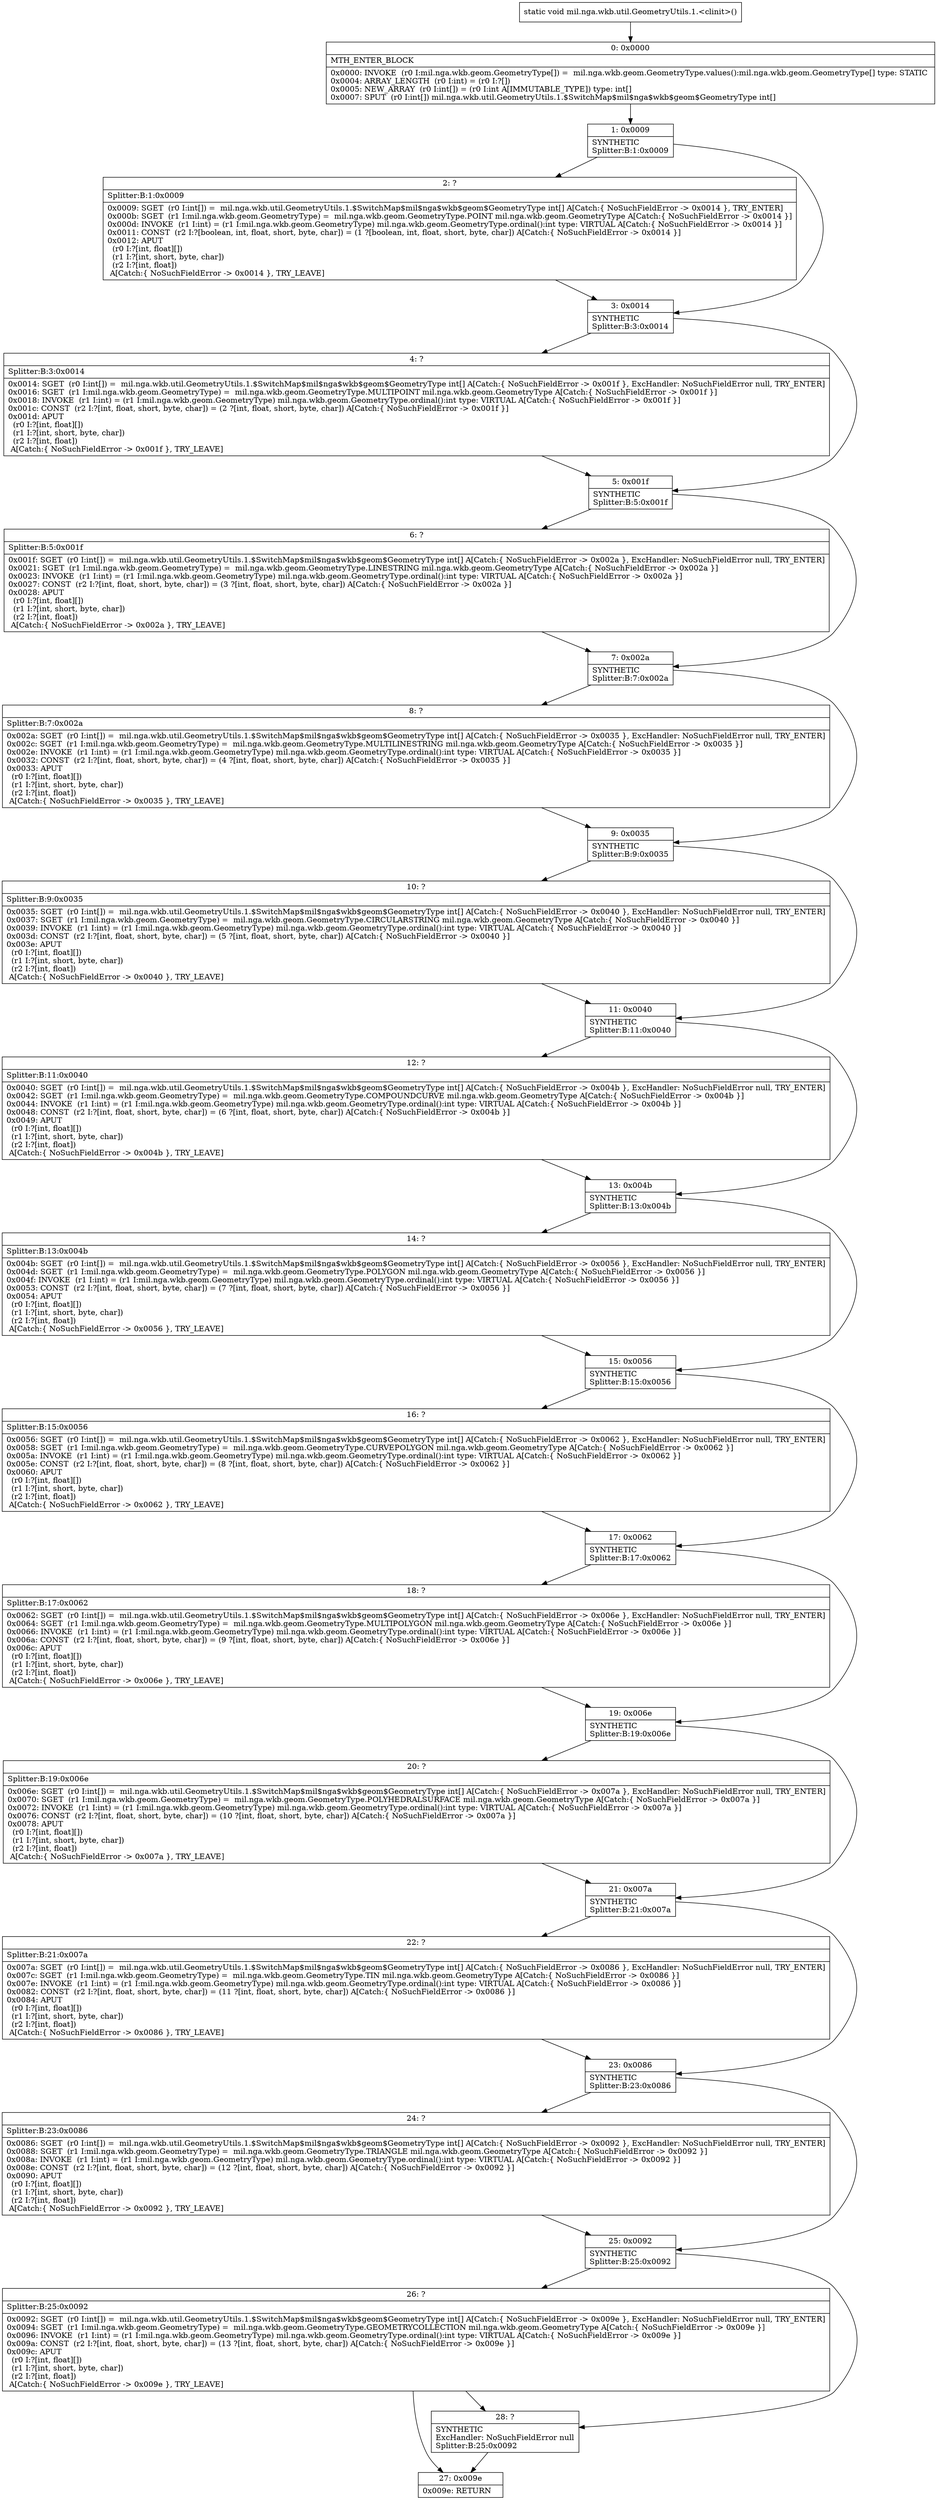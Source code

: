 digraph "CFG formil.nga.wkb.util.GeometryUtils.1.\<clinit\>()V" {
Node_0 [shape=record,label="{0\:\ 0x0000|MTH_ENTER_BLOCK\l|0x0000: INVOKE  (r0 I:mil.nga.wkb.geom.GeometryType[]) =  mil.nga.wkb.geom.GeometryType.values():mil.nga.wkb.geom.GeometryType[] type: STATIC \l0x0004: ARRAY_LENGTH  (r0 I:int) = (r0 I:?[]) \l0x0005: NEW_ARRAY  (r0 I:int[]) = (r0 I:int A[IMMUTABLE_TYPE]) type: int[] \l0x0007: SPUT  (r0 I:int[]) mil.nga.wkb.util.GeometryUtils.1.$SwitchMap$mil$nga$wkb$geom$GeometryType int[] \l}"];
Node_1 [shape=record,label="{1\:\ 0x0009|SYNTHETIC\lSplitter:B:1:0x0009\l}"];
Node_2 [shape=record,label="{2\:\ ?|Splitter:B:1:0x0009\l|0x0009: SGET  (r0 I:int[]) =  mil.nga.wkb.util.GeometryUtils.1.$SwitchMap$mil$nga$wkb$geom$GeometryType int[] A[Catch:\{ NoSuchFieldError \-\> 0x0014 \}, TRY_ENTER]\l0x000b: SGET  (r1 I:mil.nga.wkb.geom.GeometryType) =  mil.nga.wkb.geom.GeometryType.POINT mil.nga.wkb.geom.GeometryType A[Catch:\{ NoSuchFieldError \-\> 0x0014 \}]\l0x000d: INVOKE  (r1 I:int) = (r1 I:mil.nga.wkb.geom.GeometryType) mil.nga.wkb.geom.GeometryType.ordinal():int type: VIRTUAL A[Catch:\{ NoSuchFieldError \-\> 0x0014 \}]\l0x0011: CONST  (r2 I:?[boolean, int, float, short, byte, char]) = (1 ?[boolean, int, float, short, byte, char]) A[Catch:\{ NoSuchFieldError \-\> 0x0014 \}]\l0x0012: APUT  \l  (r0 I:?[int, float][])\l  (r1 I:?[int, short, byte, char])\l  (r2 I:?[int, float])\l A[Catch:\{ NoSuchFieldError \-\> 0x0014 \}, TRY_LEAVE]\l}"];
Node_3 [shape=record,label="{3\:\ 0x0014|SYNTHETIC\lSplitter:B:3:0x0014\l}"];
Node_4 [shape=record,label="{4\:\ ?|Splitter:B:3:0x0014\l|0x0014: SGET  (r0 I:int[]) =  mil.nga.wkb.util.GeometryUtils.1.$SwitchMap$mil$nga$wkb$geom$GeometryType int[] A[Catch:\{ NoSuchFieldError \-\> 0x001f \}, ExcHandler: NoSuchFieldError null, TRY_ENTER]\l0x0016: SGET  (r1 I:mil.nga.wkb.geom.GeometryType) =  mil.nga.wkb.geom.GeometryType.MULTIPOINT mil.nga.wkb.geom.GeometryType A[Catch:\{ NoSuchFieldError \-\> 0x001f \}]\l0x0018: INVOKE  (r1 I:int) = (r1 I:mil.nga.wkb.geom.GeometryType) mil.nga.wkb.geom.GeometryType.ordinal():int type: VIRTUAL A[Catch:\{ NoSuchFieldError \-\> 0x001f \}]\l0x001c: CONST  (r2 I:?[int, float, short, byte, char]) = (2 ?[int, float, short, byte, char]) A[Catch:\{ NoSuchFieldError \-\> 0x001f \}]\l0x001d: APUT  \l  (r0 I:?[int, float][])\l  (r1 I:?[int, short, byte, char])\l  (r2 I:?[int, float])\l A[Catch:\{ NoSuchFieldError \-\> 0x001f \}, TRY_LEAVE]\l}"];
Node_5 [shape=record,label="{5\:\ 0x001f|SYNTHETIC\lSplitter:B:5:0x001f\l}"];
Node_6 [shape=record,label="{6\:\ ?|Splitter:B:5:0x001f\l|0x001f: SGET  (r0 I:int[]) =  mil.nga.wkb.util.GeometryUtils.1.$SwitchMap$mil$nga$wkb$geom$GeometryType int[] A[Catch:\{ NoSuchFieldError \-\> 0x002a \}, ExcHandler: NoSuchFieldError null, TRY_ENTER]\l0x0021: SGET  (r1 I:mil.nga.wkb.geom.GeometryType) =  mil.nga.wkb.geom.GeometryType.LINESTRING mil.nga.wkb.geom.GeometryType A[Catch:\{ NoSuchFieldError \-\> 0x002a \}]\l0x0023: INVOKE  (r1 I:int) = (r1 I:mil.nga.wkb.geom.GeometryType) mil.nga.wkb.geom.GeometryType.ordinal():int type: VIRTUAL A[Catch:\{ NoSuchFieldError \-\> 0x002a \}]\l0x0027: CONST  (r2 I:?[int, float, short, byte, char]) = (3 ?[int, float, short, byte, char]) A[Catch:\{ NoSuchFieldError \-\> 0x002a \}]\l0x0028: APUT  \l  (r0 I:?[int, float][])\l  (r1 I:?[int, short, byte, char])\l  (r2 I:?[int, float])\l A[Catch:\{ NoSuchFieldError \-\> 0x002a \}, TRY_LEAVE]\l}"];
Node_7 [shape=record,label="{7\:\ 0x002a|SYNTHETIC\lSplitter:B:7:0x002a\l}"];
Node_8 [shape=record,label="{8\:\ ?|Splitter:B:7:0x002a\l|0x002a: SGET  (r0 I:int[]) =  mil.nga.wkb.util.GeometryUtils.1.$SwitchMap$mil$nga$wkb$geom$GeometryType int[] A[Catch:\{ NoSuchFieldError \-\> 0x0035 \}, ExcHandler: NoSuchFieldError null, TRY_ENTER]\l0x002c: SGET  (r1 I:mil.nga.wkb.geom.GeometryType) =  mil.nga.wkb.geom.GeometryType.MULTILINESTRING mil.nga.wkb.geom.GeometryType A[Catch:\{ NoSuchFieldError \-\> 0x0035 \}]\l0x002e: INVOKE  (r1 I:int) = (r1 I:mil.nga.wkb.geom.GeometryType) mil.nga.wkb.geom.GeometryType.ordinal():int type: VIRTUAL A[Catch:\{ NoSuchFieldError \-\> 0x0035 \}]\l0x0032: CONST  (r2 I:?[int, float, short, byte, char]) = (4 ?[int, float, short, byte, char]) A[Catch:\{ NoSuchFieldError \-\> 0x0035 \}]\l0x0033: APUT  \l  (r0 I:?[int, float][])\l  (r1 I:?[int, short, byte, char])\l  (r2 I:?[int, float])\l A[Catch:\{ NoSuchFieldError \-\> 0x0035 \}, TRY_LEAVE]\l}"];
Node_9 [shape=record,label="{9\:\ 0x0035|SYNTHETIC\lSplitter:B:9:0x0035\l}"];
Node_10 [shape=record,label="{10\:\ ?|Splitter:B:9:0x0035\l|0x0035: SGET  (r0 I:int[]) =  mil.nga.wkb.util.GeometryUtils.1.$SwitchMap$mil$nga$wkb$geom$GeometryType int[] A[Catch:\{ NoSuchFieldError \-\> 0x0040 \}, ExcHandler: NoSuchFieldError null, TRY_ENTER]\l0x0037: SGET  (r1 I:mil.nga.wkb.geom.GeometryType) =  mil.nga.wkb.geom.GeometryType.CIRCULARSTRING mil.nga.wkb.geom.GeometryType A[Catch:\{ NoSuchFieldError \-\> 0x0040 \}]\l0x0039: INVOKE  (r1 I:int) = (r1 I:mil.nga.wkb.geom.GeometryType) mil.nga.wkb.geom.GeometryType.ordinal():int type: VIRTUAL A[Catch:\{ NoSuchFieldError \-\> 0x0040 \}]\l0x003d: CONST  (r2 I:?[int, float, short, byte, char]) = (5 ?[int, float, short, byte, char]) A[Catch:\{ NoSuchFieldError \-\> 0x0040 \}]\l0x003e: APUT  \l  (r0 I:?[int, float][])\l  (r1 I:?[int, short, byte, char])\l  (r2 I:?[int, float])\l A[Catch:\{ NoSuchFieldError \-\> 0x0040 \}, TRY_LEAVE]\l}"];
Node_11 [shape=record,label="{11\:\ 0x0040|SYNTHETIC\lSplitter:B:11:0x0040\l}"];
Node_12 [shape=record,label="{12\:\ ?|Splitter:B:11:0x0040\l|0x0040: SGET  (r0 I:int[]) =  mil.nga.wkb.util.GeometryUtils.1.$SwitchMap$mil$nga$wkb$geom$GeometryType int[] A[Catch:\{ NoSuchFieldError \-\> 0x004b \}, ExcHandler: NoSuchFieldError null, TRY_ENTER]\l0x0042: SGET  (r1 I:mil.nga.wkb.geom.GeometryType) =  mil.nga.wkb.geom.GeometryType.COMPOUNDCURVE mil.nga.wkb.geom.GeometryType A[Catch:\{ NoSuchFieldError \-\> 0x004b \}]\l0x0044: INVOKE  (r1 I:int) = (r1 I:mil.nga.wkb.geom.GeometryType) mil.nga.wkb.geom.GeometryType.ordinal():int type: VIRTUAL A[Catch:\{ NoSuchFieldError \-\> 0x004b \}]\l0x0048: CONST  (r2 I:?[int, float, short, byte, char]) = (6 ?[int, float, short, byte, char]) A[Catch:\{ NoSuchFieldError \-\> 0x004b \}]\l0x0049: APUT  \l  (r0 I:?[int, float][])\l  (r1 I:?[int, short, byte, char])\l  (r2 I:?[int, float])\l A[Catch:\{ NoSuchFieldError \-\> 0x004b \}, TRY_LEAVE]\l}"];
Node_13 [shape=record,label="{13\:\ 0x004b|SYNTHETIC\lSplitter:B:13:0x004b\l}"];
Node_14 [shape=record,label="{14\:\ ?|Splitter:B:13:0x004b\l|0x004b: SGET  (r0 I:int[]) =  mil.nga.wkb.util.GeometryUtils.1.$SwitchMap$mil$nga$wkb$geom$GeometryType int[] A[Catch:\{ NoSuchFieldError \-\> 0x0056 \}, ExcHandler: NoSuchFieldError null, TRY_ENTER]\l0x004d: SGET  (r1 I:mil.nga.wkb.geom.GeometryType) =  mil.nga.wkb.geom.GeometryType.POLYGON mil.nga.wkb.geom.GeometryType A[Catch:\{ NoSuchFieldError \-\> 0x0056 \}]\l0x004f: INVOKE  (r1 I:int) = (r1 I:mil.nga.wkb.geom.GeometryType) mil.nga.wkb.geom.GeometryType.ordinal():int type: VIRTUAL A[Catch:\{ NoSuchFieldError \-\> 0x0056 \}]\l0x0053: CONST  (r2 I:?[int, float, short, byte, char]) = (7 ?[int, float, short, byte, char]) A[Catch:\{ NoSuchFieldError \-\> 0x0056 \}]\l0x0054: APUT  \l  (r0 I:?[int, float][])\l  (r1 I:?[int, short, byte, char])\l  (r2 I:?[int, float])\l A[Catch:\{ NoSuchFieldError \-\> 0x0056 \}, TRY_LEAVE]\l}"];
Node_15 [shape=record,label="{15\:\ 0x0056|SYNTHETIC\lSplitter:B:15:0x0056\l}"];
Node_16 [shape=record,label="{16\:\ ?|Splitter:B:15:0x0056\l|0x0056: SGET  (r0 I:int[]) =  mil.nga.wkb.util.GeometryUtils.1.$SwitchMap$mil$nga$wkb$geom$GeometryType int[] A[Catch:\{ NoSuchFieldError \-\> 0x0062 \}, ExcHandler: NoSuchFieldError null, TRY_ENTER]\l0x0058: SGET  (r1 I:mil.nga.wkb.geom.GeometryType) =  mil.nga.wkb.geom.GeometryType.CURVEPOLYGON mil.nga.wkb.geom.GeometryType A[Catch:\{ NoSuchFieldError \-\> 0x0062 \}]\l0x005a: INVOKE  (r1 I:int) = (r1 I:mil.nga.wkb.geom.GeometryType) mil.nga.wkb.geom.GeometryType.ordinal():int type: VIRTUAL A[Catch:\{ NoSuchFieldError \-\> 0x0062 \}]\l0x005e: CONST  (r2 I:?[int, float, short, byte, char]) = (8 ?[int, float, short, byte, char]) A[Catch:\{ NoSuchFieldError \-\> 0x0062 \}]\l0x0060: APUT  \l  (r0 I:?[int, float][])\l  (r1 I:?[int, short, byte, char])\l  (r2 I:?[int, float])\l A[Catch:\{ NoSuchFieldError \-\> 0x0062 \}, TRY_LEAVE]\l}"];
Node_17 [shape=record,label="{17\:\ 0x0062|SYNTHETIC\lSplitter:B:17:0x0062\l}"];
Node_18 [shape=record,label="{18\:\ ?|Splitter:B:17:0x0062\l|0x0062: SGET  (r0 I:int[]) =  mil.nga.wkb.util.GeometryUtils.1.$SwitchMap$mil$nga$wkb$geom$GeometryType int[] A[Catch:\{ NoSuchFieldError \-\> 0x006e \}, ExcHandler: NoSuchFieldError null, TRY_ENTER]\l0x0064: SGET  (r1 I:mil.nga.wkb.geom.GeometryType) =  mil.nga.wkb.geom.GeometryType.MULTIPOLYGON mil.nga.wkb.geom.GeometryType A[Catch:\{ NoSuchFieldError \-\> 0x006e \}]\l0x0066: INVOKE  (r1 I:int) = (r1 I:mil.nga.wkb.geom.GeometryType) mil.nga.wkb.geom.GeometryType.ordinal():int type: VIRTUAL A[Catch:\{ NoSuchFieldError \-\> 0x006e \}]\l0x006a: CONST  (r2 I:?[int, float, short, byte, char]) = (9 ?[int, float, short, byte, char]) A[Catch:\{ NoSuchFieldError \-\> 0x006e \}]\l0x006c: APUT  \l  (r0 I:?[int, float][])\l  (r1 I:?[int, short, byte, char])\l  (r2 I:?[int, float])\l A[Catch:\{ NoSuchFieldError \-\> 0x006e \}, TRY_LEAVE]\l}"];
Node_19 [shape=record,label="{19\:\ 0x006e|SYNTHETIC\lSplitter:B:19:0x006e\l}"];
Node_20 [shape=record,label="{20\:\ ?|Splitter:B:19:0x006e\l|0x006e: SGET  (r0 I:int[]) =  mil.nga.wkb.util.GeometryUtils.1.$SwitchMap$mil$nga$wkb$geom$GeometryType int[] A[Catch:\{ NoSuchFieldError \-\> 0x007a \}, ExcHandler: NoSuchFieldError null, TRY_ENTER]\l0x0070: SGET  (r1 I:mil.nga.wkb.geom.GeometryType) =  mil.nga.wkb.geom.GeometryType.POLYHEDRALSURFACE mil.nga.wkb.geom.GeometryType A[Catch:\{ NoSuchFieldError \-\> 0x007a \}]\l0x0072: INVOKE  (r1 I:int) = (r1 I:mil.nga.wkb.geom.GeometryType) mil.nga.wkb.geom.GeometryType.ordinal():int type: VIRTUAL A[Catch:\{ NoSuchFieldError \-\> 0x007a \}]\l0x0076: CONST  (r2 I:?[int, float, short, byte, char]) = (10 ?[int, float, short, byte, char]) A[Catch:\{ NoSuchFieldError \-\> 0x007a \}]\l0x0078: APUT  \l  (r0 I:?[int, float][])\l  (r1 I:?[int, short, byte, char])\l  (r2 I:?[int, float])\l A[Catch:\{ NoSuchFieldError \-\> 0x007a \}, TRY_LEAVE]\l}"];
Node_21 [shape=record,label="{21\:\ 0x007a|SYNTHETIC\lSplitter:B:21:0x007a\l}"];
Node_22 [shape=record,label="{22\:\ ?|Splitter:B:21:0x007a\l|0x007a: SGET  (r0 I:int[]) =  mil.nga.wkb.util.GeometryUtils.1.$SwitchMap$mil$nga$wkb$geom$GeometryType int[] A[Catch:\{ NoSuchFieldError \-\> 0x0086 \}, ExcHandler: NoSuchFieldError null, TRY_ENTER]\l0x007c: SGET  (r1 I:mil.nga.wkb.geom.GeometryType) =  mil.nga.wkb.geom.GeometryType.TIN mil.nga.wkb.geom.GeometryType A[Catch:\{ NoSuchFieldError \-\> 0x0086 \}]\l0x007e: INVOKE  (r1 I:int) = (r1 I:mil.nga.wkb.geom.GeometryType) mil.nga.wkb.geom.GeometryType.ordinal():int type: VIRTUAL A[Catch:\{ NoSuchFieldError \-\> 0x0086 \}]\l0x0082: CONST  (r2 I:?[int, float, short, byte, char]) = (11 ?[int, float, short, byte, char]) A[Catch:\{ NoSuchFieldError \-\> 0x0086 \}]\l0x0084: APUT  \l  (r0 I:?[int, float][])\l  (r1 I:?[int, short, byte, char])\l  (r2 I:?[int, float])\l A[Catch:\{ NoSuchFieldError \-\> 0x0086 \}, TRY_LEAVE]\l}"];
Node_23 [shape=record,label="{23\:\ 0x0086|SYNTHETIC\lSplitter:B:23:0x0086\l}"];
Node_24 [shape=record,label="{24\:\ ?|Splitter:B:23:0x0086\l|0x0086: SGET  (r0 I:int[]) =  mil.nga.wkb.util.GeometryUtils.1.$SwitchMap$mil$nga$wkb$geom$GeometryType int[] A[Catch:\{ NoSuchFieldError \-\> 0x0092 \}, ExcHandler: NoSuchFieldError null, TRY_ENTER]\l0x0088: SGET  (r1 I:mil.nga.wkb.geom.GeometryType) =  mil.nga.wkb.geom.GeometryType.TRIANGLE mil.nga.wkb.geom.GeometryType A[Catch:\{ NoSuchFieldError \-\> 0x0092 \}]\l0x008a: INVOKE  (r1 I:int) = (r1 I:mil.nga.wkb.geom.GeometryType) mil.nga.wkb.geom.GeometryType.ordinal():int type: VIRTUAL A[Catch:\{ NoSuchFieldError \-\> 0x0092 \}]\l0x008e: CONST  (r2 I:?[int, float, short, byte, char]) = (12 ?[int, float, short, byte, char]) A[Catch:\{ NoSuchFieldError \-\> 0x0092 \}]\l0x0090: APUT  \l  (r0 I:?[int, float][])\l  (r1 I:?[int, short, byte, char])\l  (r2 I:?[int, float])\l A[Catch:\{ NoSuchFieldError \-\> 0x0092 \}, TRY_LEAVE]\l}"];
Node_25 [shape=record,label="{25\:\ 0x0092|SYNTHETIC\lSplitter:B:25:0x0092\l}"];
Node_26 [shape=record,label="{26\:\ ?|Splitter:B:25:0x0092\l|0x0092: SGET  (r0 I:int[]) =  mil.nga.wkb.util.GeometryUtils.1.$SwitchMap$mil$nga$wkb$geom$GeometryType int[] A[Catch:\{ NoSuchFieldError \-\> 0x009e \}, ExcHandler: NoSuchFieldError null, TRY_ENTER]\l0x0094: SGET  (r1 I:mil.nga.wkb.geom.GeometryType) =  mil.nga.wkb.geom.GeometryType.GEOMETRYCOLLECTION mil.nga.wkb.geom.GeometryType A[Catch:\{ NoSuchFieldError \-\> 0x009e \}]\l0x0096: INVOKE  (r1 I:int) = (r1 I:mil.nga.wkb.geom.GeometryType) mil.nga.wkb.geom.GeometryType.ordinal():int type: VIRTUAL A[Catch:\{ NoSuchFieldError \-\> 0x009e \}]\l0x009a: CONST  (r2 I:?[int, float, short, byte, char]) = (13 ?[int, float, short, byte, char]) A[Catch:\{ NoSuchFieldError \-\> 0x009e \}]\l0x009c: APUT  \l  (r0 I:?[int, float][])\l  (r1 I:?[int, short, byte, char])\l  (r2 I:?[int, float])\l A[Catch:\{ NoSuchFieldError \-\> 0x009e \}, TRY_LEAVE]\l}"];
Node_27 [shape=record,label="{27\:\ 0x009e|0x009e: RETURN   \l}"];
Node_28 [shape=record,label="{28\:\ ?|SYNTHETIC\lExcHandler: NoSuchFieldError null\lSplitter:B:25:0x0092\l}"];
MethodNode[shape=record,label="{static void mil.nga.wkb.util.GeometryUtils.1.\<clinit\>() }"];
MethodNode -> Node_0;
Node_0 -> Node_1;
Node_1 -> Node_2;
Node_1 -> Node_3;
Node_2 -> Node_3;
Node_3 -> Node_4;
Node_3 -> Node_5;
Node_4 -> Node_5;
Node_5 -> Node_6;
Node_5 -> Node_7;
Node_6 -> Node_7;
Node_7 -> Node_8;
Node_7 -> Node_9;
Node_8 -> Node_9;
Node_9 -> Node_10;
Node_9 -> Node_11;
Node_10 -> Node_11;
Node_11 -> Node_12;
Node_11 -> Node_13;
Node_12 -> Node_13;
Node_13 -> Node_14;
Node_13 -> Node_15;
Node_14 -> Node_15;
Node_15 -> Node_16;
Node_15 -> Node_17;
Node_16 -> Node_17;
Node_17 -> Node_18;
Node_17 -> Node_19;
Node_18 -> Node_19;
Node_19 -> Node_20;
Node_19 -> Node_21;
Node_20 -> Node_21;
Node_21 -> Node_22;
Node_21 -> Node_23;
Node_22 -> Node_23;
Node_23 -> Node_24;
Node_23 -> Node_25;
Node_24 -> Node_25;
Node_25 -> Node_26;
Node_25 -> Node_28;
Node_26 -> Node_27;
Node_26 -> Node_28;
Node_28 -> Node_27;
}

